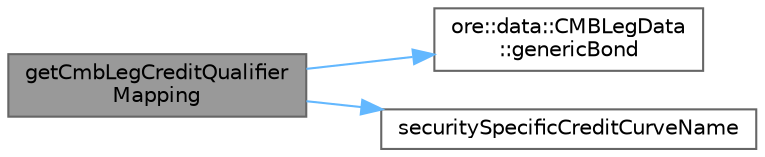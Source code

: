 digraph "getCmbLegCreditQualifierMapping"
{
 // INTERACTIVE_SVG=YES
 // LATEX_PDF_SIZE
  bgcolor="transparent";
  edge [fontname=Helvetica,fontsize=10,labelfontname=Helvetica,labelfontsize=10];
  node [fontname=Helvetica,fontsize=10,shape=box,height=0.2,width=0.4];
  rankdir="LR";
  Node1 [label="getCmbLegCreditQualifier\lMapping",height=0.2,width=0.4,color="gray40", fillcolor="grey60", style="filled", fontcolor="black",tooltip=" "];
  Node1 -> Node2 [color="steelblue1",style="solid"];
  Node2 [label="ore::data::CMBLegData\l::genericBond",height=0.2,width=0.4,color="grey40", fillcolor="white", style="filled",URL="$classore_1_1data_1_1_c_m_b_leg_data.html#a4bec23128f2758d4436034327fbce29d",tooltip=" "];
  Node1 -> Node3 [color="steelblue1",style="solid"];
  Node3 [label="securitySpecificCreditCurveName",height=0.2,width=0.4,color="grey40", fillcolor="white", style="filled",URL="$namespaceore_1_1data.html#aede061bac0af9d192655e18cbfa547ee",tooltip=" "];
}
